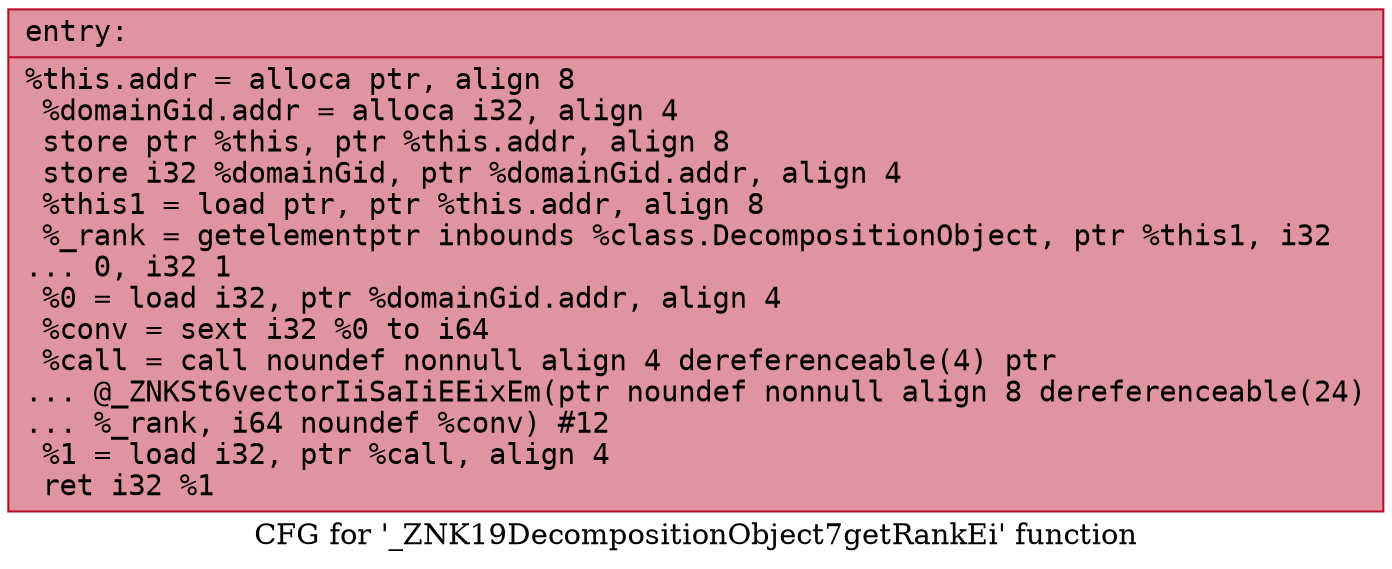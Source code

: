 digraph "CFG for '_ZNK19DecompositionObject7getRankEi' function" {
	label="CFG for '_ZNK19DecompositionObject7getRankEi' function";

	Node0x5606e004c870 [shape=record,color="#b70d28ff", style=filled, fillcolor="#b70d2870" fontname="Courier",label="{entry:\l|  %this.addr = alloca ptr, align 8\l  %domainGid.addr = alloca i32, align 4\l  store ptr %this, ptr %this.addr, align 8\l  store i32 %domainGid, ptr %domainGid.addr, align 4\l  %this1 = load ptr, ptr %this.addr, align 8\l  %_rank = getelementptr inbounds %class.DecompositionObject, ptr %this1, i32\l... 0, i32 1\l  %0 = load i32, ptr %domainGid.addr, align 4\l  %conv = sext i32 %0 to i64\l  %call = call noundef nonnull align 4 dereferenceable(4) ptr\l... @_ZNKSt6vectorIiSaIiEEixEm(ptr noundef nonnull align 8 dereferenceable(24)\l... %_rank, i64 noundef %conv) #12\l  %1 = load i32, ptr %call, align 4\l  ret i32 %1\l}"];
}
